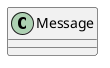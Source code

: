 /'
 '  UML include file for Message
 '/

@startuml
class Message {
!ifdef SHOW_CONTENT
!endif
}
@enduml
